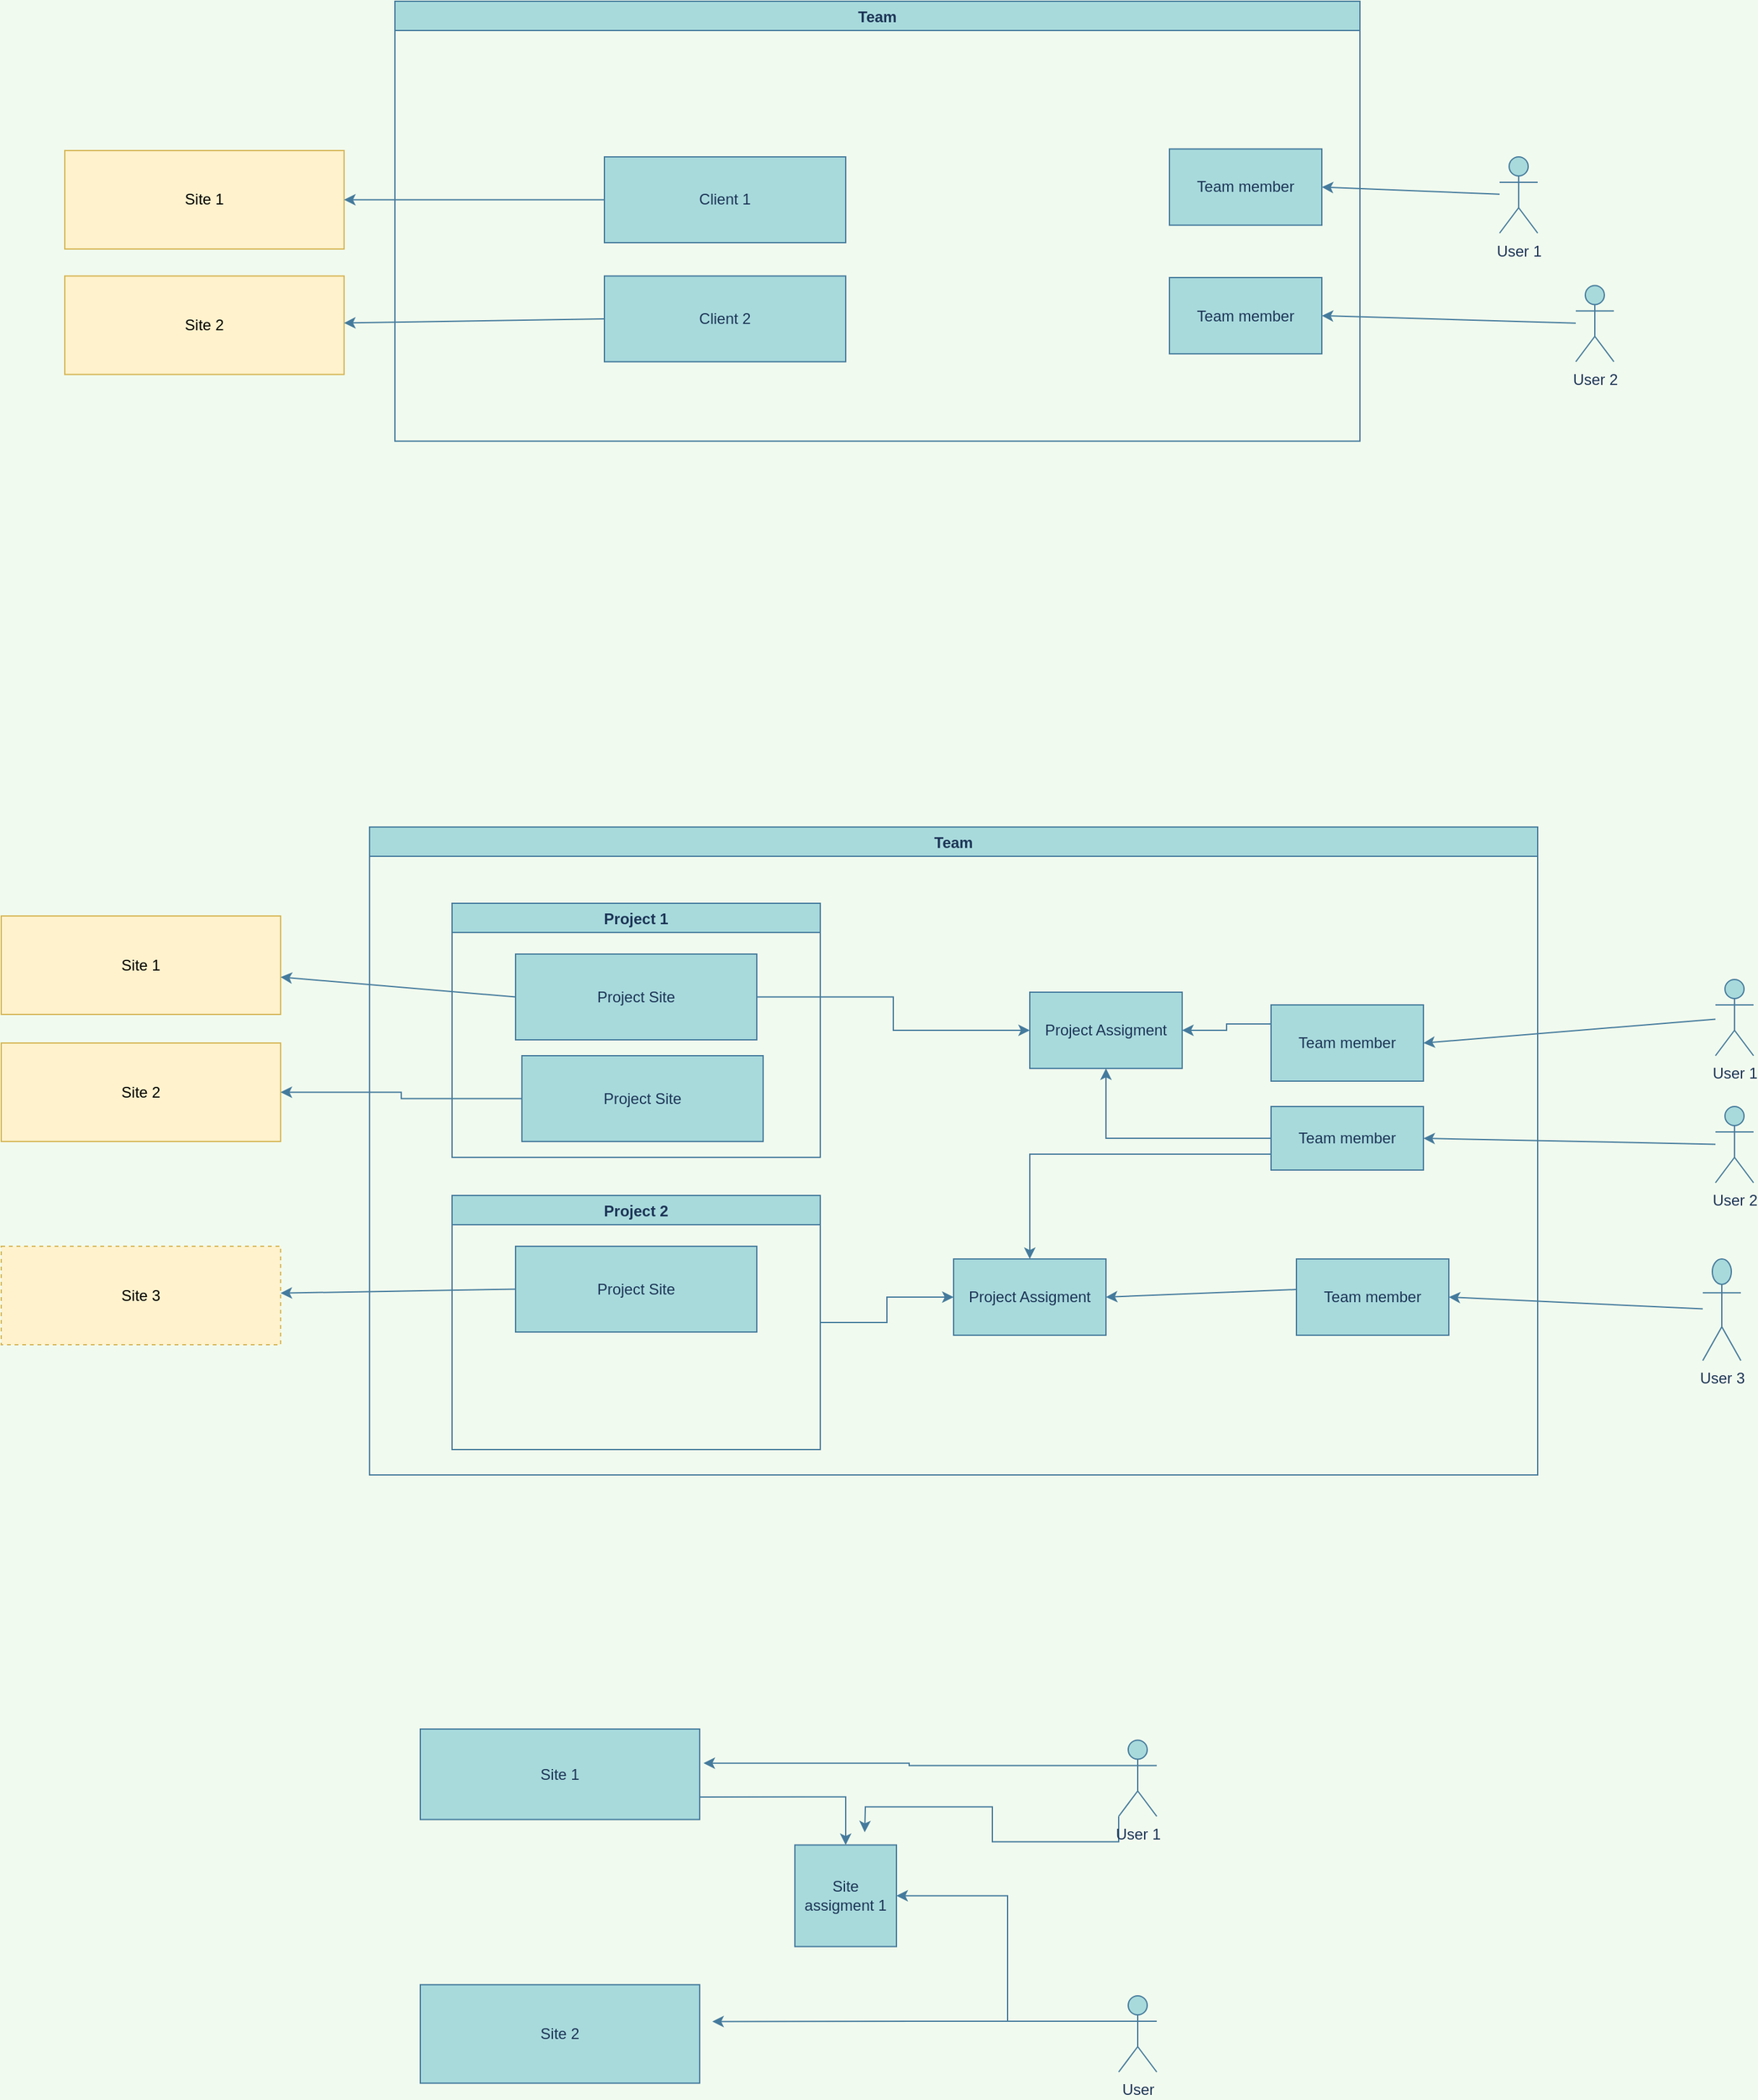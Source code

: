 <mxfile version="17.2.5" type="github">
  <diagram id="3vVKirpilA6g24LbScqC" name="Page-1">
    <mxGraphModel dx="2723" dy="2037" grid="1" gridSize="10" guides="1" tooltips="1" connect="1" arrows="1" fold="1" page="1" pageScale="1" pageWidth="850" pageHeight="1100" background="#F1FAEE" math="0" shadow="0">
      <root>
        <mxCell id="0" />
        <mxCell id="1" parent="0" />
        <mxCell id="0-7ryQPBKPl0MrNLd8Y_-3" value="Site 1" style="rounded=0;whiteSpace=wrap;html=1;fillColor=#fff2cc;strokeColor=#d6b656;" vertex="1" parent="1">
          <mxGeometry x="-600" y="130" width="220" height="77.5" as="geometry" />
        </mxCell>
        <mxCell id="0-7ryQPBKPl0MrNLd8Y_-18" style="edgeStyle=orthogonalEdgeStyle;rounded=0;orthogonalLoop=1;jettySize=auto;html=1;exitX=0;exitY=0.333;exitDx=0;exitDy=0;exitPerimeter=0;entryX=1.014;entryY=0.377;entryDx=0;entryDy=0;entryPerimeter=0;labelBackgroundColor=#F1FAEE;strokeColor=#457B9D;fontColor=#1D3557;" edge="1" parent="1" source="0-7ryQPBKPl0MrNLd8Y_-10" target="0-7ryQPBKPl0MrNLd8Y_-12">
          <mxGeometry relative="1" as="geometry" />
        </mxCell>
        <mxCell id="0-7ryQPBKPl0MrNLd8Y_-23" style="edgeStyle=orthogonalEdgeStyle;rounded=0;orthogonalLoop=1;jettySize=auto;html=1;exitX=0;exitY=1;exitDx=0;exitDy=0;exitPerimeter=0;labelBackgroundColor=#F1FAEE;strokeColor=#457B9D;fontColor=#1D3557;" edge="1" parent="1" source="0-7ryQPBKPl0MrNLd8Y_-10">
          <mxGeometry relative="1" as="geometry">
            <mxPoint x="80" y="851.25" as="targetPoint" />
          </mxGeometry>
        </mxCell>
        <mxCell id="0-7ryQPBKPl0MrNLd8Y_-10" value="User 1" style="shape=umlActor;verticalLabelPosition=bottom;verticalAlign=top;html=1;outlineConnect=0;fillColor=#A8DADC;strokeColor=#457B9D;fontColor=#1D3557;" vertex="1" parent="1">
          <mxGeometry x="280" y="778.75" width="30" height="60" as="geometry" />
        </mxCell>
        <mxCell id="0-7ryQPBKPl0MrNLd8Y_-22" style="edgeStyle=orthogonalEdgeStyle;rounded=0;orthogonalLoop=1;jettySize=auto;html=1;exitX=1;exitY=0.75;exitDx=0;exitDy=0;entryX=0.5;entryY=0;entryDx=0;entryDy=0;labelBackgroundColor=#F1FAEE;strokeColor=#457B9D;fontColor=#1D3557;" edge="1" parent="1" source="0-7ryQPBKPl0MrNLd8Y_-12" target="0-7ryQPBKPl0MrNLd8Y_-20">
          <mxGeometry relative="1" as="geometry" />
        </mxCell>
        <mxCell id="0-7ryQPBKPl0MrNLd8Y_-12" value="Site 1" style="rounded=0;whiteSpace=wrap;html=1;fillColor=#A8DADC;strokeColor=#457B9D;fontColor=#1D3557;" vertex="1" parent="1">
          <mxGeometry x="-270" y="770" width="220" height="71.25" as="geometry" />
        </mxCell>
        <mxCell id="0-7ryQPBKPl0MrNLd8Y_-19" style="edgeStyle=orthogonalEdgeStyle;rounded=0;orthogonalLoop=1;jettySize=auto;html=1;exitX=0;exitY=0.333;exitDx=0;exitDy=0;exitPerimeter=0;labelBackgroundColor=#F1FAEE;strokeColor=#457B9D;fontColor=#1D3557;" edge="1" parent="1" source="0-7ryQPBKPl0MrNLd8Y_-13">
          <mxGeometry relative="1" as="geometry">
            <mxPoint x="-40" y="1000.25" as="targetPoint" />
          </mxGeometry>
        </mxCell>
        <mxCell id="0-7ryQPBKPl0MrNLd8Y_-24" style="edgeStyle=orthogonalEdgeStyle;rounded=0;orthogonalLoop=1;jettySize=auto;html=1;exitX=0;exitY=0.333;exitDx=0;exitDy=0;exitPerimeter=0;entryX=1;entryY=0.5;entryDx=0;entryDy=0;labelBackgroundColor=#F1FAEE;strokeColor=#457B9D;fontColor=#1D3557;" edge="1" parent="1" source="0-7ryQPBKPl0MrNLd8Y_-13" target="0-7ryQPBKPl0MrNLd8Y_-20">
          <mxGeometry relative="1" as="geometry" />
        </mxCell>
        <mxCell id="0-7ryQPBKPl0MrNLd8Y_-13" value="User" style="shape=umlActor;verticalLabelPosition=bottom;verticalAlign=top;html=1;outlineConnect=0;fillColor=#A8DADC;strokeColor=#457B9D;fontColor=#1D3557;" vertex="1" parent="1">
          <mxGeometry x="280" y="980" width="30" height="60" as="geometry" />
        </mxCell>
        <mxCell id="0-7ryQPBKPl0MrNLd8Y_-14" value="Site 2" style="rounded=0;whiteSpace=wrap;html=1;fillColor=#A8DADC;strokeColor=#457B9D;fontColor=#1D3557;" vertex="1" parent="1">
          <mxGeometry x="-270" y="971.25" width="220" height="77.5" as="geometry" />
        </mxCell>
        <mxCell id="0-7ryQPBKPl0MrNLd8Y_-20" value="Site assigment 1" style="whiteSpace=wrap;html=1;aspect=fixed;fillColor=#A8DADC;strokeColor=#457B9D;fontColor=#1D3557;" vertex="1" parent="1">
          <mxGeometry x="25" y="861.25" width="80" height="80" as="geometry" />
        </mxCell>
        <mxCell id="0-7ryQPBKPl0MrNLd8Y_-34" value="" style="endArrow=classic;html=1;rounded=0;exitX=0;exitY=0.5;exitDx=0;exitDy=0;labelBackgroundColor=#F1FAEE;strokeColor=#457B9D;fontColor=#1D3557;" edge="1" parent="1" source="0-7ryQPBKPl0MrNLd8Y_-6" target="0-7ryQPBKPl0MrNLd8Y_-3">
          <mxGeometry width="50" height="50" relative="1" as="geometry">
            <mxPoint x="310" y="710" as="sourcePoint" />
            <mxPoint x="360" y="660" as="targetPoint" />
          </mxGeometry>
        </mxCell>
        <mxCell id="0-7ryQPBKPl0MrNLd8Y_-35" value="User 1" style="shape=umlActor;verticalLabelPosition=bottom;verticalAlign=top;html=1;outlineConnect=0;fillColor=#A8DADC;strokeColor=#457B9D;fontColor=#1D3557;" vertex="1" parent="1">
          <mxGeometry x="750" y="180" width="30" height="60" as="geometry" />
        </mxCell>
        <mxCell id="0-7ryQPBKPl0MrNLd8Y_-36" value="" style="endArrow=classic;html=1;rounded=0;entryX=1;entryY=0.5;entryDx=0;entryDy=0;labelBackgroundColor=#F1FAEE;strokeColor=#457B9D;fontColor=#1D3557;" edge="1" parent="1" source="0-7ryQPBKPl0MrNLd8Y_-35" target="0-7ryQPBKPl0MrNLd8Y_-9">
          <mxGeometry width="50" height="50" relative="1" as="geometry">
            <mxPoint x="310" y="710" as="sourcePoint" />
            <mxPoint x="360" y="660" as="targetPoint" />
          </mxGeometry>
        </mxCell>
        <mxCell id="0-7ryQPBKPl0MrNLd8Y_-38" value="Site 1" style="rounded=0;whiteSpace=wrap;html=1;fillColor=#fff2cc;strokeColor=#d6b656;" vertex="1" parent="1">
          <mxGeometry x="-550" y="-472.5" width="220" height="77.5" as="geometry" />
        </mxCell>
        <mxCell id="0-7ryQPBKPl0MrNLd8Y_-47" value="" style="endArrow=classic;html=1;rounded=0;exitX=0;exitY=0.5;exitDx=0;exitDy=0;labelBackgroundColor=#F1FAEE;strokeColor=#457B9D;fontColor=#1D3557;" edge="1" parent="1" source="0-7ryQPBKPl0MrNLd8Y_-41" target="0-7ryQPBKPl0MrNLd8Y_-38">
          <mxGeometry width="50" height="50" relative="1" as="geometry">
            <mxPoint x="180" y="-3.75" as="sourcePoint" />
            <mxPoint x="230" y="-53.75" as="targetPoint" />
          </mxGeometry>
        </mxCell>
        <mxCell id="0-7ryQPBKPl0MrNLd8Y_-48" value="User 1" style="shape=umlActor;verticalLabelPosition=bottom;verticalAlign=top;html=1;outlineConnect=0;fillColor=#A8DADC;strokeColor=#457B9D;fontColor=#1D3557;" vertex="1" parent="1">
          <mxGeometry x="580" y="-467.5" width="30" height="60" as="geometry" />
        </mxCell>
        <mxCell id="0-7ryQPBKPl0MrNLd8Y_-49" value="" style="endArrow=classic;html=1;rounded=0;entryX=1;entryY=0.5;entryDx=0;entryDy=0;labelBackgroundColor=#F1FAEE;strokeColor=#457B9D;fontColor=#1D3557;" edge="1" parent="1" source="0-7ryQPBKPl0MrNLd8Y_-48" target="0-7ryQPBKPl0MrNLd8Y_-44">
          <mxGeometry width="50" height="50" relative="1" as="geometry">
            <mxPoint x="180" y="-3.75" as="sourcePoint" />
            <mxPoint x="230" y="-53.75" as="targetPoint" />
          </mxGeometry>
        </mxCell>
        <mxCell id="0-7ryQPBKPl0MrNLd8Y_-55" value="Team" style="swimlane;fillColor=#A8DADC;strokeColor=#457B9D;fontColor=#1D3557;" vertex="1" parent="1">
          <mxGeometry x="-290" y="-590" width="760" height="346.25" as="geometry" />
        </mxCell>
        <mxCell id="0-7ryQPBKPl0MrNLd8Y_-44" value="Team member" style="rounded=0;whiteSpace=wrap;html=1;fillColor=#A8DADC;strokeColor=#457B9D;fontColor=#1D3557;" vertex="1" parent="0-7ryQPBKPl0MrNLd8Y_-55">
          <mxGeometry x="610" y="116.25" width="120" height="60" as="geometry" />
        </mxCell>
        <mxCell id="0-7ryQPBKPl0MrNLd8Y_-41" value="Client 1" style="rounded=0;whiteSpace=wrap;html=1;fillColor=#A8DADC;strokeColor=#457B9D;fontColor=#1D3557;" vertex="1" parent="0-7ryQPBKPl0MrNLd8Y_-55">
          <mxGeometry x="165" y="122.5" width="190" height="67.5" as="geometry" />
        </mxCell>
        <mxCell id="0-7ryQPBKPl0MrNLd8Y_-63" value="Site 2" style="rounded=0;whiteSpace=wrap;html=1;fillColor=#fff2cc;strokeColor=#d6b656;" vertex="1" parent="0-7ryQPBKPl0MrNLd8Y_-55">
          <mxGeometry x="-260" y="216.25" width="220" height="77.5" as="geometry" />
        </mxCell>
        <mxCell id="0-7ryQPBKPl0MrNLd8Y_-64" value="" style="endArrow=classic;html=1;rounded=0;exitX=0;exitY=0.5;exitDx=0;exitDy=0;labelBackgroundColor=#F1FAEE;strokeColor=#457B9D;fontColor=#1D3557;" edge="1" parent="0-7ryQPBKPl0MrNLd8Y_-55" source="0-7ryQPBKPl0MrNLd8Y_-65" target="0-7ryQPBKPl0MrNLd8Y_-63">
          <mxGeometry width="50" height="50" relative="1" as="geometry">
            <mxPoint x="530" y="680" as="sourcePoint" />
            <mxPoint x="580" y="630" as="targetPoint" />
          </mxGeometry>
        </mxCell>
        <mxCell id="0-7ryQPBKPl0MrNLd8Y_-65" value="Client 2" style="rounded=0;whiteSpace=wrap;html=1;fillColor=#A8DADC;strokeColor=#457B9D;fontColor=#1D3557;" vertex="1" parent="0-7ryQPBKPl0MrNLd8Y_-55">
          <mxGeometry x="165" y="216.25" width="190" height="67.5" as="geometry" />
        </mxCell>
        <mxCell id="0-7ryQPBKPl0MrNLd8Y_-66" value="User 2" style="shape=umlActor;verticalLabelPosition=bottom;verticalAlign=top;html=1;outlineConnect=0;fillColor=#A8DADC;strokeColor=#457B9D;fontColor=#1D3557;" vertex="1" parent="0-7ryQPBKPl0MrNLd8Y_-55">
          <mxGeometry x="930" y="223.75" width="30" height="60" as="geometry" />
        </mxCell>
        <mxCell id="0-7ryQPBKPl0MrNLd8Y_-67" value="" style="endArrow=classic;html=1;rounded=0;entryX=1;entryY=0.5;entryDx=0;entryDy=0;labelBackgroundColor=#F1FAEE;strokeColor=#457B9D;fontColor=#1D3557;" edge="1" parent="0-7ryQPBKPl0MrNLd8Y_-55" source="0-7ryQPBKPl0MrNLd8Y_-66" target="0-7ryQPBKPl0MrNLd8Y_-68">
          <mxGeometry width="50" height="50" relative="1" as="geometry">
            <mxPoint x="530" y="687.5" as="sourcePoint" />
            <mxPoint x="580" y="637.5" as="targetPoint" />
          </mxGeometry>
        </mxCell>
        <mxCell id="0-7ryQPBKPl0MrNLd8Y_-68" value="Team member" style="rounded=0;whiteSpace=wrap;html=1;fillColor=#A8DADC;strokeColor=#457B9D;fontColor=#1D3557;" vertex="1" parent="0-7ryQPBKPl0MrNLd8Y_-55">
          <mxGeometry x="610" y="217.5" width="120" height="60" as="geometry" />
        </mxCell>
        <mxCell id="0-7ryQPBKPl0MrNLd8Y_-56" value="Team" style="swimlane;fillColor=#A8DADC;strokeColor=#457B9D;fontColor=#1D3557;" vertex="1" parent="1">
          <mxGeometry x="-310" y="60" width="920" height="510" as="geometry" />
        </mxCell>
        <mxCell id="0-7ryQPBKPl0MrNLd8Y_-59" value="Project 1" style="swimlane;fillColor=#A8DADC;strokeColor=#457B9D;fontColor=#1D3557;" vertex="1" parent="0-7ryQPBKPl0MrNLd8Y_-56">
          <mxGeometry x="65" y="60.0" width="290" height="200" as="geometry" />
        </mxCell>
        <mxCell id="0-7ryQPBKPl0MrNLd8Y_-6" value="Project Site" style="rounded=0;whiteSpace=wrap;html=1;fillColor=#A8DADC;strokeColor=#457B9D;fontColor=#1D3557;" vertex="1" parent="0-7ryQPBKPl0MrNLd8Y_-59">
          <mxGeometry x="50" y="40" width="190" height="67.5" as="geometry" />
        </mxCell>
        <mxCell id="0-7ryQPBKPl0MrNLd8Y_-73" value="Project Site" style="rounded=0;whiteSpace=wrap;html=1;fillColor=#A8DADC;strokeColor=#457B9D;fontColor=#1D3557;" vertex="1" parent="0-7ryQPBKPl0MrNLd8Y_-59">
          <mxGeometry x="55" y="120" width="190" height="67.5" as="geometry" />
        </mxCell>
        <mxCell id="0-7ryQPBKPl0MrNLd8Y_-29" value="Project Assigment" style="rounded=0;whiteSpace=wrap;html=1;fillColor=#A8DADC;strokeColor=#457B9D;fontColor=#1D3557;" vertex="1" parent="0-7ryQPBKPl0MrNLd8Y_-56">
          <mxGeometry x="520" y="130" width="120" height="60" as="geometry" />
        </mxCell>
        <mxCell id="0-7ryQPBKPl0MrNLd8Y_-9" value="Team member" style="rounded=0;whiteSpace=wrap;html=1;fillColor=#A8DADC;strokeColor=#457B9D;fontColor=#1D3557;" vertex="1" parent="0-7ryQPBKPl0MrNLd8Y_-56">
          <mxGeometry x="710" y="140" width="120" height="60" as="geometry" />
        </mxCell>
        <mxCell id="0-7ryQPBKPl0MrNLd8Y_-33" style="edgeStyle=orthogonalEdgeStyle;rounded=0;orthogonalLoop=1;jettySize=auto;html=1;exitX=0;exitY=0.25;exitDx=0;exitDy=0;labelBackgroundColor=#F1FAEE;strokeColor=#457B9D;fontColor=#1D3557;" edge="1" parent="0-7ryQPBKPl0MrNLd8Y_-56" source="0-7ryQPBKPl0MrNLd8Y_-9" target="0-7ryQPBKPl0MrNLd8Y_-29">
          <mxGeometry relative="1" as="geometry" />
        </mxCell>
        <mxCell id="0-7ryQPBKPl0MrNLd8Y_-61" style="edgeStyle=orthogonalEdgeStyle;rounded=0;orthogonalLoop=1;jettySize=auto;html=1;entryX=0;entryY=0.5;entryDx=0;entryDy=0;labelBackgroundColor=#F1FAEE;strokeColor=#457B9D;fontColor=#1D3557;" edge="1" parent="0-7ryQPBKPl0MrNLd8Y_-56" source="0-7ryQPBKPl0MrNLd8Y_-6" target="0-7ryQPBKPl0MrNLd8Y_-29">
          <mxGeometry relative="1" as="geometry" />
        </mxCell>
        <mxCell id="0-7ryQPBKPl0MrNLd8Y_-83" value="Team member" style="rounded=0;whiteSpace=wrap;html=1;fillColor=#A8DADC;strokeColor=#457B9D;fontColor=#1D3557;" vertex="1" parent="0-7ryQPBKPl0MrNLd8Y_-56">
          <mxGeometry x="730" y="340" width="120" height="60" as="geometry" />
        </mxCell>
        <mxCell id="0-7ryQPBKPl0MrNLd8Y_-86" style="edgeStyle=orthogonalEdgeStyle;rounded=0;orthogonalLoop=1;jettySize=auto;html=1;exitX=0;exitY=0.5;exitDx=0;exitDy=0;labelBackgroundColor=#F1FAEE;strokeColor=#457B9D;fontColor=#1D3557;" edge="1" parent="0-7ryQPBKPl0MrNLd8Y_-56" source="0-7ryQPBKPl0MrNLd8Y_-79" target="0-7ryQPBKPl0MrNLd8Y_-29">
          <mxGeometry relative="1" as="geometry" />
        </mxCell>
        <mxCell id="0-7ryQPBKPl0MrNLd8Y_-96" style="edgeStyle=orthogonalEdgeStyle;rounded=0;orthogonalLoop=1;jettySize=auto;html=1;exitX=0;exitY=0.75;exitDx=0;exitDy=0;entryX=0.5;entryY=0;entryDx=0;entryDy=0;labelBackgroundColor=#F1FAEE;strokeColor=#457B9D;fontColor=#1D3557;" edge="1" parent="0-7ryQPBKPl0MrNLd8Y_-56" source="0-7ryQPBKPl0MrNLd8Y_-79" target="0-7ryQPBKPl0MrNLd8Y_-92">
          <mxGeometry relative="1" as="geometry" />
        </mxCell>
        <mxCell id="0-7ryQPBKPl0MrNLd8Y_-79" value="Team member" style="rounded=0;whiteSpace=wrap;html=1;fillColor=#A8DADC;strokeColor=#457B9D;fontColor=#1D3557;" vertex="1" parent="0-7ryQPBKPl0MrNLd8Y_-56">
          <mxGeometry x="710" y="220" width="120" height="50" as="geometry" />
        </mxCell>
        <mxCell id="0-7ryQPBKPl0MrNLd8Y_-95" style="edgeStyle=orthogonalEdgeStyle;rounded=0;orthogonalLoop=1;jettySize=auto;html=1;exitX=1;exitY=0.5;exitDx=0;exitDy=0;labelBackgroundColor=#F1FAEE;strokeColor=#457B9D;fontColor=#1D3557;" edge="1" parent="0-7ryQPBKPl0MrNLd8Y_-56" source="0-7ryQPBKPl0MrNLd8Y_-87" target="0-7ryQPBKPl0MrNLd8Y_-92">
          <mxGeometry relative="1" as="geometry" />
        </mxCell>
        <mxCell id="0-7ryQPBKPl0MrNLd8Y_-87" value="Project 2" style="swimlane;fillColor=#A8DADC;strokeColor=#457B9D;fontColor=#1D3557;" vertex="1" parent="0-7ryQPBKPl0MrNLd8Y_-56">
          <mxGeometry x="65" y="290" width="290" height="200" as="geometry" />
        </mxCell>
        <mxCell id="0-7ryQPBKPl0MrNLd8Y_-88" value="Project Site" style="rounded=0;whiteSpace=wrap;html=1;fillColor=#A8DADC;strokeColor=#457B9D;fontColor=#1D3557;" vertex="1" parent="0-7ryQPBKPl0MrNLd8Y_-87">
          <mxGeometry x="50" y="40" width="190" height="67.5" as="geometry" />
        </mxCell>
        <mxCell id="0-7ryQPBKPl0MrNLd8Y_-92" value="Project Assigment" style="rounded=0;whiteSpace=wrap;html=1;fillColor=#A8DADC;strokeColor=#457B9D;fontColor=#1D3557;" vertex="1" parent="0-7ryQPBKPl0MrNLd8Y_-56">
          <mxGeometry x="460" y="340" width="120" height="60" as="geometry" />
        </mxCell>
        <mxCell id="0-7ryQPBKPl0MrNLd8Y_-93" value="" style="endArrow=classic;html=1;rounded=0;entryX=1;entryY=0.5;entryDx=0;entryDy=0;exitX=0;exitY=0.4;exitDx=0;exitDy=0;exitPerimeter=0;labelBackgroundColor=#F1FAEE;strokeColor=#457B9D;fontColor=#1D3557;" edge="1" parent="0-7ryQPBKPl0MrNLd8Y_-56" source="0-7ryQPBKPl0MrNLd8Y_-83" target="0-7ryQPBKPl0MrNLd8Y_-92">
          <mxGeometry width="50" height="50" relative="1" as="geometry">
            <mxPoint x="660" y="380" as="sourcePoint" />
            <mxPoint x="710" y="330" as="targetPoint" />
          </mxGeometry>
        </mxCell>
        <mxCell id="0-7ryQPBKPl0MrNLd8Y_-74" value="Site 2" style="rounded=0;whiteSpace=wrap;html=1;fillColor=#fff2cc;strokeColor=#d6b656;" vertex="1" parent="1">
          <mxGeometry x="-600" y="230" width="220" height="77.5" as="geometry" />
        </mxCell>
        <mxCell id="0-7ryQPBKPl0MrNLd8Y_-75" style="edgeStyle=orthogonalEdgeStyle;rounded=0;orthogonalLoop=1;jettySize=auto;html=1;entryX=1;entryY=0.5;entryDx=0;entryDy=0;labelBackgroundColor=#F1FAEE;strokeColor=#457B9D;fontColor=#1D3557;" edge="1" parent="1" source="0-7ryQPBKPl0MrNLd8Y_-73" target="0-7ryQPBKPl0MrNLd8Y_-74">
          <mxGeometry relative="1" as="geometry" />
        </mxCell>
        <mxCell id="0-7ryQPBKPl0MrNLd8Y_-77" value="User 2" style="shape=umlActor;verticalLabelPosition=bottom;verticalAlign=top;html=1;outlineConnect=0;fillColor=#A8DADC;strokeColor=#457B9D;fontColor=#1D3557;" vertex="1" parent="1">
          <mxGeometry x="750" y="280" width="30" height="60" as="geometry" />
        </mxCell>
        <mxCell id="0-7ryQPBKPl0MrNLd8Y_-78" value="" style="endArrow=classic;html=1;rounded=0;entryX=1;entryY=0.5;entryDx=0;entryDy=0;labelBackgroundColor=#F1FAEE;strokeColor=#457B9D;fontColor=#1D3557;" edge="1" parent="1" source="0-7ryQPBKPl0MrNLd8Y_-77" target="0-7ryQPBKPl0MrNLd8Y_-79">
          <mxGeometry width="50" height="50" relative="1" as="geometry">
            <mxPoint x="320" y="720" as="sourcePoint" />
            <mxPoint x="370" y="670" as="targetPoint" />
          </mxGeometry>
        </mxCell>
        <mxCell id="0-7ryQPBKPl0MrNLd8Y_-81" value="&lt;div&gt;User 3&lt;/div&gt;&lt;div&gt;&lt;br&gt;&lt;/div&gt;" style="shape=umlActor;verticalLabelPosition=bottom;verticalAlign=top;html=1;outlineConnect=0;fillColor=#A8DADC;strokeColor=#457B9D;fontColor=#1D3557;" vertex="1" parent="1">
          <mxGeometry x="740" y="400" width="30" height="80" as="geometry" />
        </mxCell>
        <mxCell id="0-7ryQPBKPl0MrNLd8Y_-82" value="" style="endArrow=classic;html=1;rounded=0;entryX=1;entryY=0.5;entryDx=0;entryDy=0;labelBackgroundColor=#F1FAEE;strokeColor=#457B9D;fontColor=#1D3557;" edge="1" parent="1" source="0-7ryQPBKPl0MrNLd8Y_-81" target="0-7ryQPBKPl0MrNLd8Y_-83">
          <mxGeometry width="50" height="50" relative="1" as="geometry">
            <mxPoint x="310" y="870" as="sourcePoint" />
            <mxPoint x="360" y="820" as="targetPoint" />
          </mxGeometry>
        </mxCell>
        <mxCell id="0-7ryQPBKPl0MrNLd8Y_-90" value="Site 3" style="rounded=0;whiteSpace=wrap;html=1;dashed=1;fillColor=#fff2cc;strokeColor=#d6b656;" vertex="1" parent="1">
          <mxGeometry x="-600" y="390" width="220" height="77.5" as="geometry" />
        </mxCell>
        <mxCell id="0-7ryQPBKPl0MrNLd8Y_-91" value="" style="endArrow=classic;html=1;rounded=0;exitX=0;exitY=0.5;exitDx=0;exitDy=0;labelBackgroundColor=#F1FAEE;strokeColor=#457B9D;fontColor=#1D3557;" edge="1" parent="1" source="0-7ryQPBKPl0MrNLd8Y_-88" target="0-7ryQPBKPl0MrNLd8Y_-90">
          <mxGeometry width="50" height="50" relative="1" as="geometry">
            <mxPoint x="330" y="440" as="sourcePoint" />
            <mxPoint x="380" y="390" as="targetPoint" />
          </mxGeometry>
        </mxCell>
      </root>
    </mxGraphModel>
  </diagram>
</mxfile>
